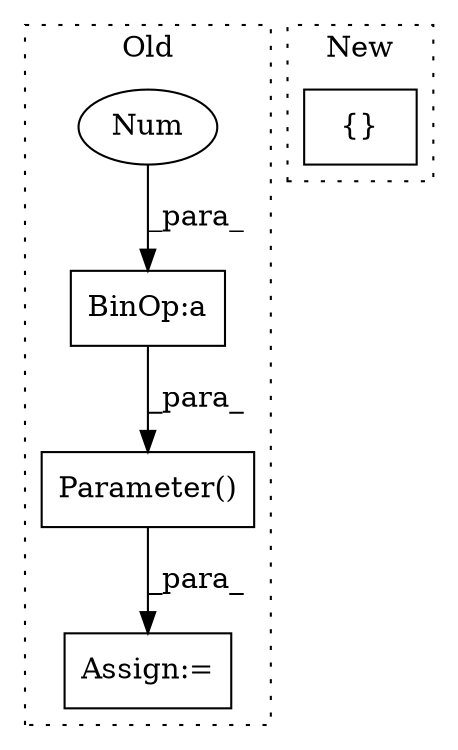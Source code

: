 digraph G {
subgraph cluster0 {
1 [label="Parameter()" a="75" s="1233,1267" l="13,22" shape="box"];
3 [label="Assign:=" a="68" s="1230" l="3" shape="box"];
4 [label="BinOp:a" a="82" s="1251" l="3" shape="box"];
5 [label="Num" a="76" s="1247" l="4" shape="ellipse"];
label = "Old";
style="dotted";
}
subgraph cluster1 {
2 [label="{}" a="59" s="1584,1584" l="2,1" shape="box"];
label = "New";
style="dotted";
}
1 -> 3 [label="_para_"];
4 -> 1 [label="_para_"];
5 -> 4 [label="_para_"];
}